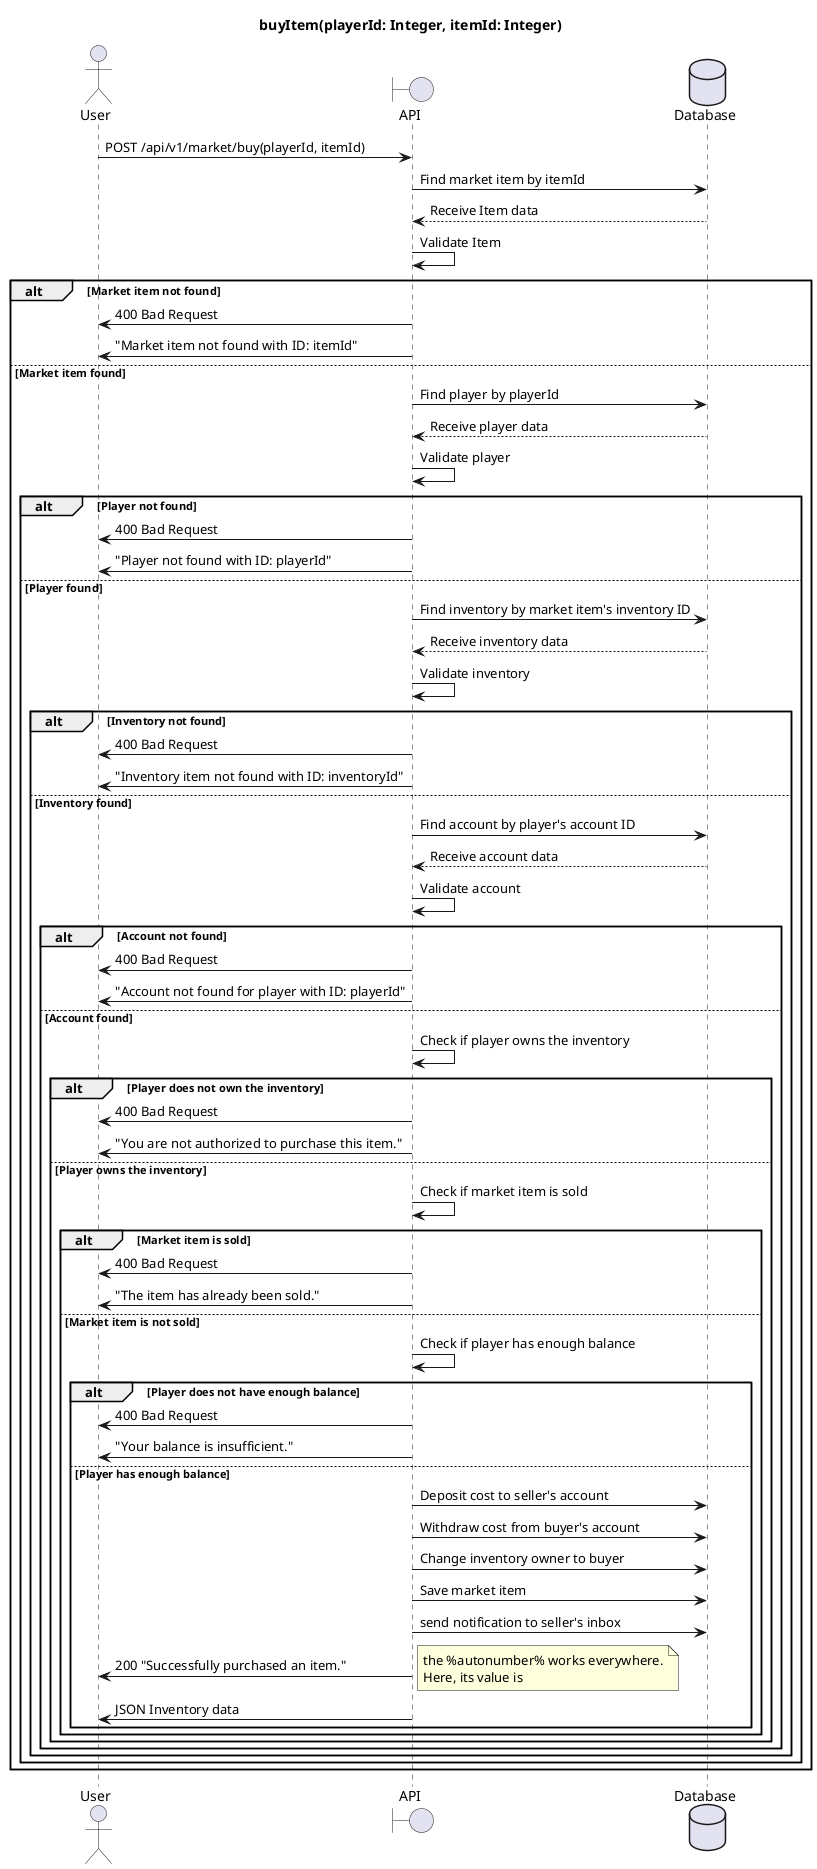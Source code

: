 @startuml
title buyItem(playerId: Integer, itemId: Integer)

actor User as u
boundary API as a
database Database as d

u->a : POST /api/v1/market/buy(playerId, itemId)
a->d : Find market item by itemId
d-->a : Receive Item data
a->a : Validate Item
alt Market item not found
    a->u : 400 Bad Request
    a->u : "Market item not found with ID: itemId"
else Market item found
    a->d : Find player by playerId
    d-->a : Receive player data
    a->a : Validate player
    alt Player not found
        a->u : 400 Bad Request
        a->u : "Player not found with ID: playerId"
    else Player found
        a->d : Find inventory by market item's inventory ID
        d-->a : Receive inventory data
        a->a : Validate inventory
        alt Inventory not found
            a->u : 400 Bad Request
            a->u : "Inventory item not found with ID: inventoryId"
        else Inventory found
            a->d : Find account by player's account ID
            d-->a : Receive account data
            a->a : Validate account
            alt Account not found
                a->u : 400 Bad Request
                a->u : "Account not found for player with ID: playerId"

            else Account found
                a->a : Check if player owns the inventory
                alt Player does not own the inventory
                    a->u : 400 Bad Request
                    a->u : "You are not authorized to purchase this item."
                else Player owns the inventory
                    a->a : Check if market item is sold
                    alt Market item is sold
                        a->u : 400 Bad Request
                        a->u : "The item has already been sold."
                    else Market item is not sold
                        a->a : Check if player has enough balance
                        alt Player does not have enough balance
                            a->u : 400 Bad Request
                            a->u : "Your balance is insufficient."
                        else Player has enough balance
                            a->d : Deposit cost to seller's account
                            a->d : Withdraw cost from buyer's account
                            a->d : Change inventory owner to buyer
                            a->d : Save market item
                            a->d : send notification to seller's inbox
                            a->u : 200 "Successfully purchased an item."
          note right
            the <U+0025>autonumber<U+0025> works everywhere.
            Here, its value is ** %autonumber% **
          end note
                            a->u : JSON Inventory data
                        end
                    end
                end
            end
        end
    end
end

@enduml
